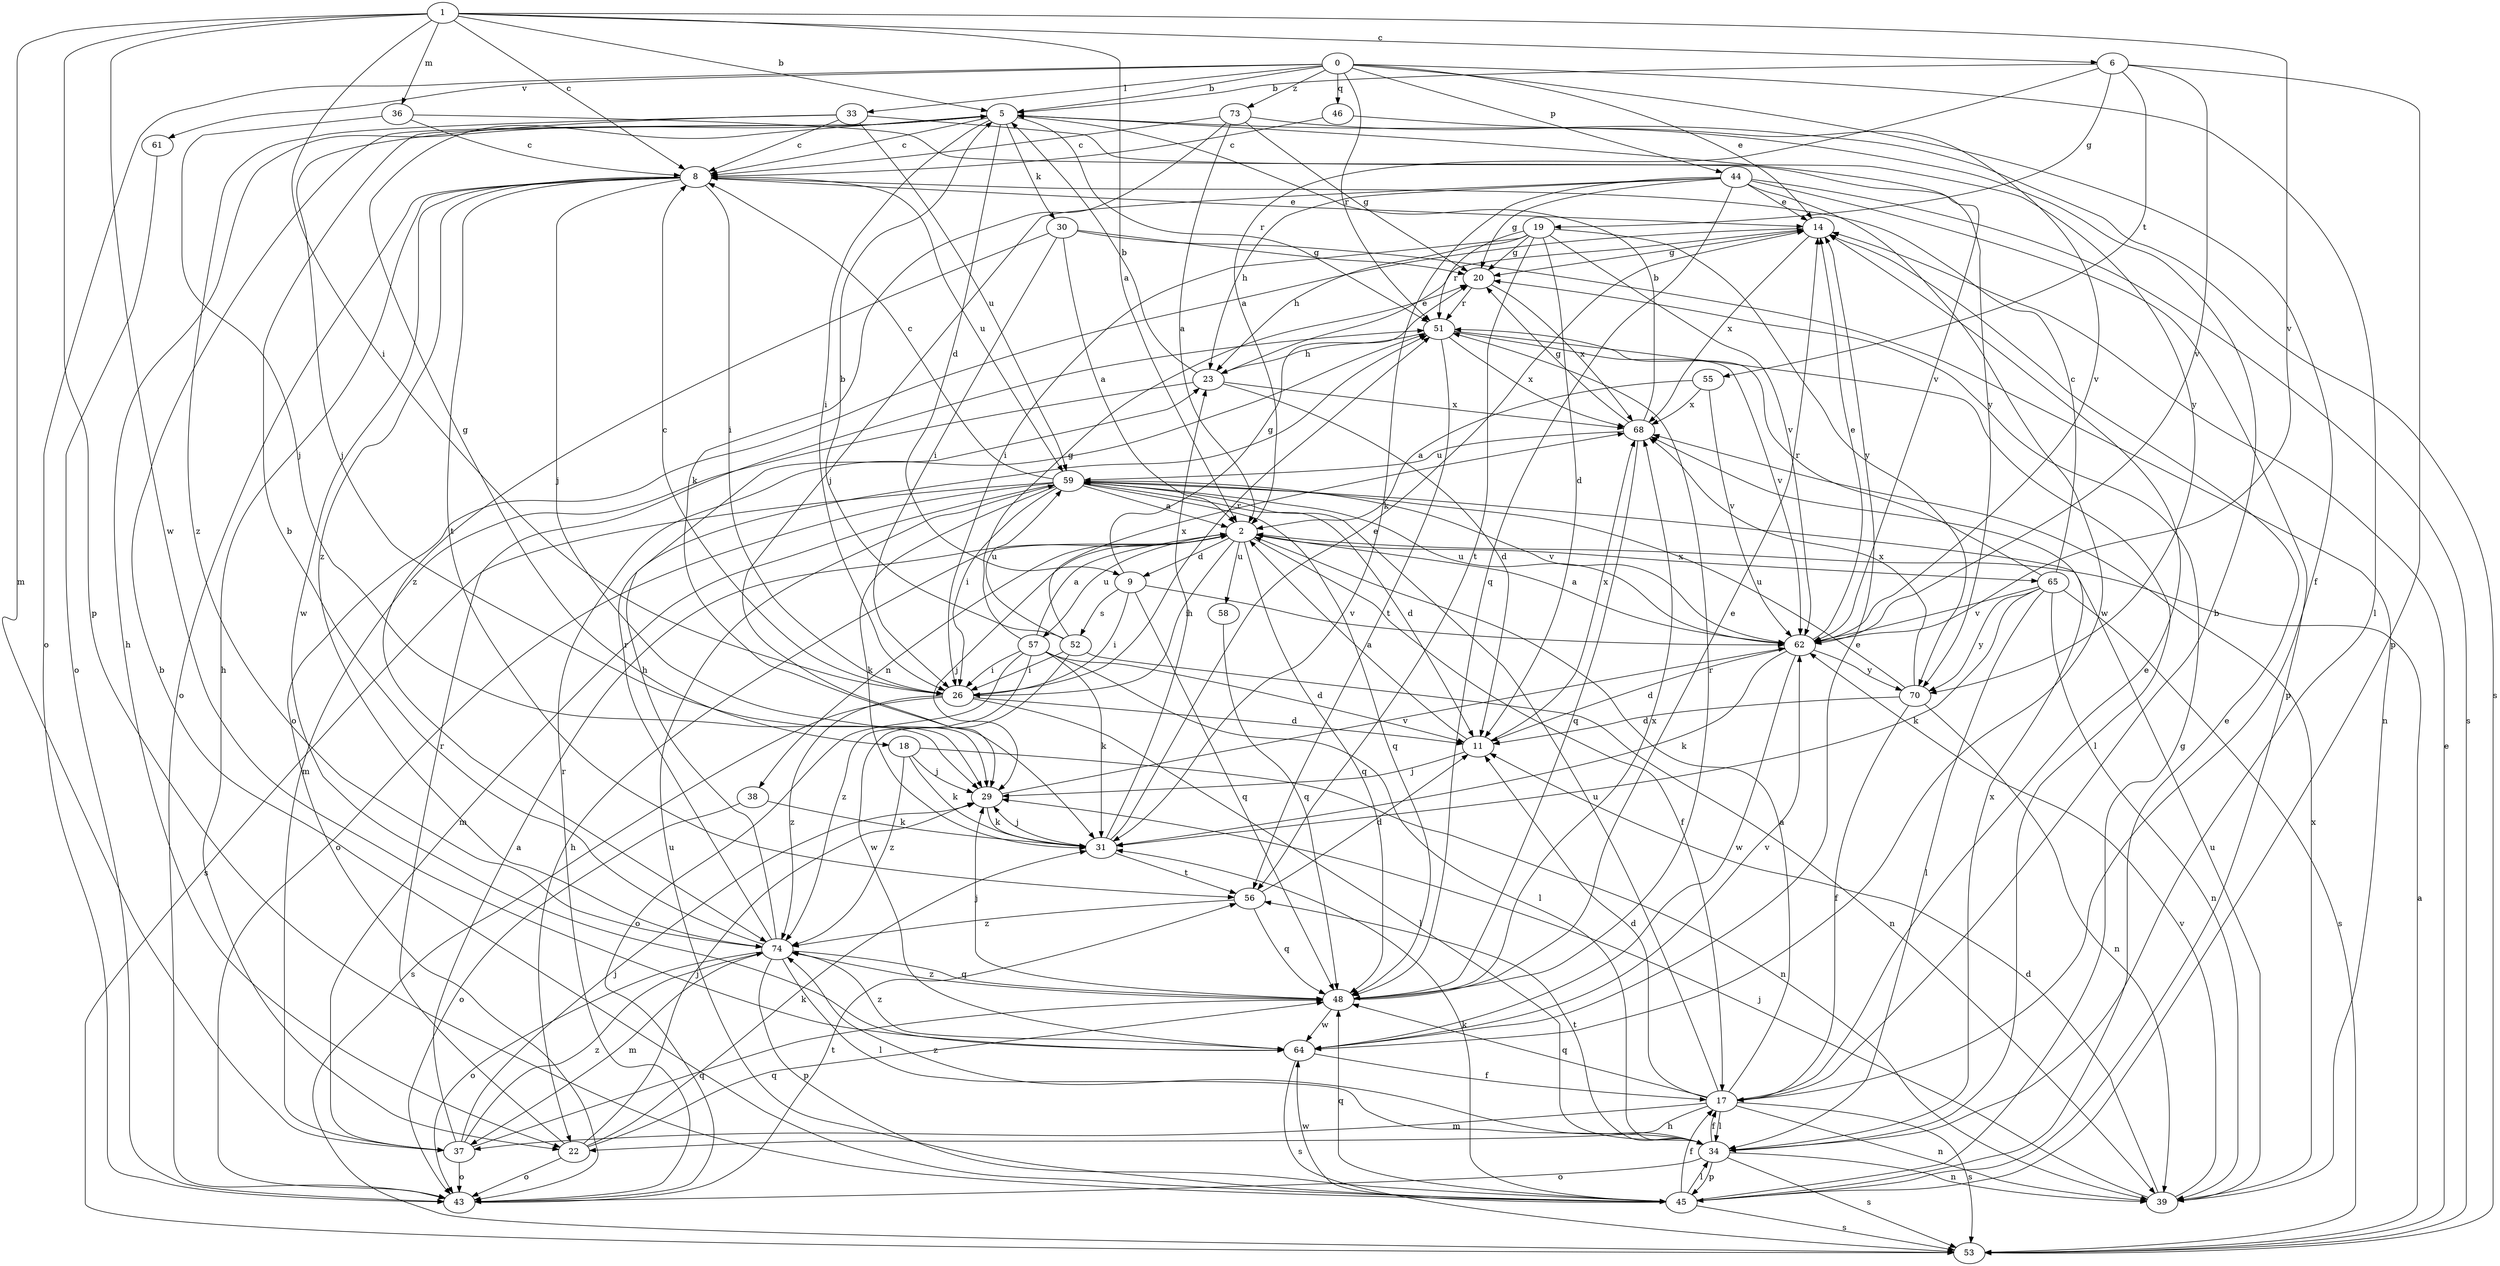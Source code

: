 strict digraph  {
0;
1;
2;
5;
6;
8;
9;
11;
14;
17;
18;
19;
20;
22;
23;
26;
29;
30;
31;
33;
34;
36;
37;
38;
39;
43;
44;
45;
46;
48;
51;
52;
53;
55;
56;
57;
58;
59;
61;
62;
64;
65;
68;
70;
73;
74;
0 -> 5  [label=b];
0 -> 14  [label=e];
0 -> 17  [label=f];
0 -> 33  [label=l];
0 -> 34  [label=l];
0 -> 43  [label=o];
0 -> 44  [label=p];
0 -> 46  [label=q];
0 -> 51  [label=r];
0 -> 61  [label=v];
0 -> 73  [label=z];
1 -> 2  [label=a];
1 -> 5  [label=b];
1 -> 6  [label=c];
1 -> 8  [label=c];
1 -> 26  [label=i];
1 -> 36  [label=m];
1 -> 37  [label=m];
1 -> 45  [label=p];
1 -> 62  [label=v];
1 -> 64  [label=w];
2 -> 9  [label=d];
2 -> 17  [label=f];
2 -> 22  [label=h];
2 -> 26  [label=i];
2 -> 29  [label=j];
2 -> 38  [label=n];
2 -> 48  [label=q];
2 -> 57  [label=u];
2 -> 58  [label=u];
2 -> 65  [label=x];
5 -> 8  [label=c];
5 -> 9  [label=d];
5 -> 18  [label=g];
5 -> 22  [label=h];
5 -> 26  [label=i];
5 -> 30  [label=k];
5 -> 51  [label=r];
5 -> 62  [label=v];
6 -> 2  [label=a];
6 -> 5  [label=b];
6 -> 19  [label=g];
6 -> 45  [label=p];
6 -> 55  [label=t];
6 -> 62  [label=v];
8 -> 14  [label=e];
8 -> 22  [label=h];
8 -> 26  [label=i];
8 -> 29  [label=j];
8 -> 43  [label=o];
8 -> 56  [label=t];
8 -> 59  [label=u];
8 -> 64  [label=w];
8 -> 74  [label=z];
9 -> 20  [label=g];
9 -> 26  [label=i];
9 -> 48  [label=q];
9 -> 52  [label=s];
9 -> 62  [label=v];
11 -> 2  [label=a];
11 -> 29  [label=j];
11 -> 68  [label=x];
14 -> 20  [label=g];
14 -> 43  [label=o];
14 -> 68  [label=x];
17 -> 2  [label=a];
17 -> 5  [label=b];
17 -> 11  [label=d];
17 -> 14  [label=e];
17 -> 22  [label=h];
17 -> 34  [label=l];
17 -> 37  [label=m];
17 -> 39  [label=n];
17 -> 48  [label=q];
17 -> 53  [label=s];
17 -> 59  [label=u];
18 -> 29  [label=j];
18 -> 31  [label=k];
18 -> 39  [label=n];
18 -> 74  [label=z];
19 -> 11  [label=d];
19 -> 20  [label=g];
19 -> 23  [label=h];
19 -> 26  [label=i];
19 -> 51  [label=r];
19 -> 56  [label=t];
19 -> 62  [label=v];
19 -> 70  [label=y];
20 -> 51  [label=r];
20 -> 68  [label=x];
22 -> 29  [label=j];
22 -> 31  [label=k];
22 -> 43  [label=o];
22 -> 48  [label=q];
22 -> 51  [label=r];
23 -> 5  [label=b];
23 -> 11  [label=d];
23 -> 14  [label=e];
23 -> 37  [label=m];
23 -> 68  [label=x];
26 -> 8  [label=c];
26 -> 11  [label=d];
26 -> 34  [label=l];
26 -> 51  [label=r];
26 -> 53  [label=s];
26 -> 74  [label=z];
29 -> 31  [label=k];
29 -> 62  [label=v];
30 -> 2  [label=a];
30 -> 20  [label=g];
30 -> 26  [label=i];
30 -> 39  [label=n];
30 -> 74  [label=z];
31 -> 14  [label=e];
31 -> 23  [label=h];
31 -> 29  [label=j];
31 -> 56  [label=t];
33 -> 8  [label=c];
33 -> 29  [label=j];
33 -> 59  [label=u];
33 -> 70  [label=y];
33 -> 74  [label=z];
34 -> 17  [label=f];
34 -> 39  [label=n];
34 -> 43  [label=o];
34 -> 45  [label=p];
34 -> 53  [label=s];
34 -> 56  [label=t];
34 -> 68  [label=x];
34 -> 74  [label=z];
36 -> 8  [label=c];
36 -> 29  [label=j];
36 -> 70  [label=y];
37 -> 2  [label=a];
37 -> 29  [label=j];
37 -> 43  [label=o];
37 -> 48  [label=q];
37 -> 74  [label=z];
38 -> 31  [label=k];
38 -> 43  [label=o];
39 -> 11  [label=d];
39 -> 29  [label=j];
39 -> 59  [label=u];
39 -> 62  [label=v];
39 -> 68  [label=x];
43 -> 51  [label=r];
43 -> 56  [label=t];
44 -> 14  [label=e];
44 -> 20  [label=g];
44 -> 23  [label=h];
44 -> 29  [label=j];
44 -> 31  [label=k];
44 -> 45  [label=p];
44 -> 48  [label=q];
44 -> 53  [label=s];
44 -> 64  [label=w];
45 -> 5  [label=b];
45 -> 14  [label=e];
45 -> 17  [label=f];
45 -> 20  [label=g];
45 -> 31  [label=k];
45 -> 34  [label=l];
45 -> 48  [label=q];
45 -> 53  [label=s];
45 -> 59  [label=u];
45 -> 64  [label=w];
46 -> 8  [label=c];
46 -> 62  [label=v];
48 -> 14  [label=e];
48 -> 29  [label=j];
48 -> 51  [label=r];
48 -> 64  [label=w];
48 -> 68  [label=x];
48 -> 74  [label=z];
51 -> 23  [label=h];
51 -> 34  [label=l];
51 -> 56  [label=t];
51 -> 62  [label=v];
51 -> 68  [label=x];
52 -> 5  [label=b];
52 -> 26  [label=i];
52 -> 39  [label=n];
52 -> 59  [label=u];
52 -> 64  [label=w];
52 -> 68  [label=x];
53 -> 2  [label=a];
53 -> 14  [label=e];
55 -> 2  [label=a];
55 -> 62  [label=v];
55 -> 68  [label=x];
56 -> 11  [label=d];
56 -> 48  [label=q];
56 -> 74  [label=z];
57 -> 2  [label=a];
57 -> 11  [label=d];
57 -> 20  [label=g];
57 -> 26  [label=i];
57 -> 31  [label=k];
57 -> 34  [label=l];
57 -> 43  [label=o];
57 -> 74  [label=z];
58 -> 48  [label=q];
59 -> 2  [label=a];
59 -> 8  [label=c];
59 -> 11  [label=d];
59 -> 26  [label=i];
59 -> 31  [label=k];
59 -> 37  [label=m];
59 -> 43  [label=o];
59 -> 48  [label=q];
59 -> 53  [label=s];
59 -> 62  [label=v];
61 -> 43  [label=o];
62 -> 2  [label=a];
62 -> 11  [label=d];
62 -> 14  [label=e];
62 -> 31  [label=k];
62 -> 59  [label=u];
62 -> 64  [label=w];
62 -> 70  [label=y];
64 -> 14  [label=e];
64 -> 17  [label=f];
64 -> 53  [label=s];
64 -> 62  [label=v];
64 -> 74  [label=z];
65 -> 8  [label=c];
65 -> 31  [label=k];
65 -> 34  [label=l];
65 -> 39  [label=n];
65 -> 51  [label=r];
65 -> 53  [label=s];
65 -> 62  [label=v];
65 -> 70  [label=y];
68 -> 5  [label=b];
68 -> 20  [label=g];
68 -> 48  [label=q];
68 -> 59  [label=u];
70 -> 11  [label=d];
70 -> 17  [label=f];
70 -> 39  [label=n];
70 -> 59  [label=u];
70 -> 68  [label=x];
73 -> 2  [label=a];
73 -> 8  [label=c];
73 -> 20  [label=g];
73 -> 31  [label=k];
73 -> 53  [label=s];
74 -> 5  [label=b];
74 -> 23  [label=h];
74 -> 34  [label=l];
74 -> 37  [label=m];
74 -> 43  [label=o];
74 -> 45  [label=p];
74 -> 48  [label=q];
74 -> 51  [label=r];
}

